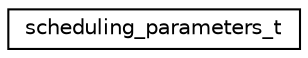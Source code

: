 digraph "Graphical Class Hierarchy"
{
 // LATEX_PDF_SIZE
  edge [fontname="Helvetica",fontsize="10",labelfontname="Helvetica",labelfontsize="10"];
  node [fontname="Helvetica",fontsize="10",shape=record];
  rankdir="LR";
  Node0 [label="scheduling_parameters_t",height=0.2,width=0.4,color="black", fillcolor="white", style="filled",URL="$structscheduling__parameters__t.html",tooltip=" "];
}
